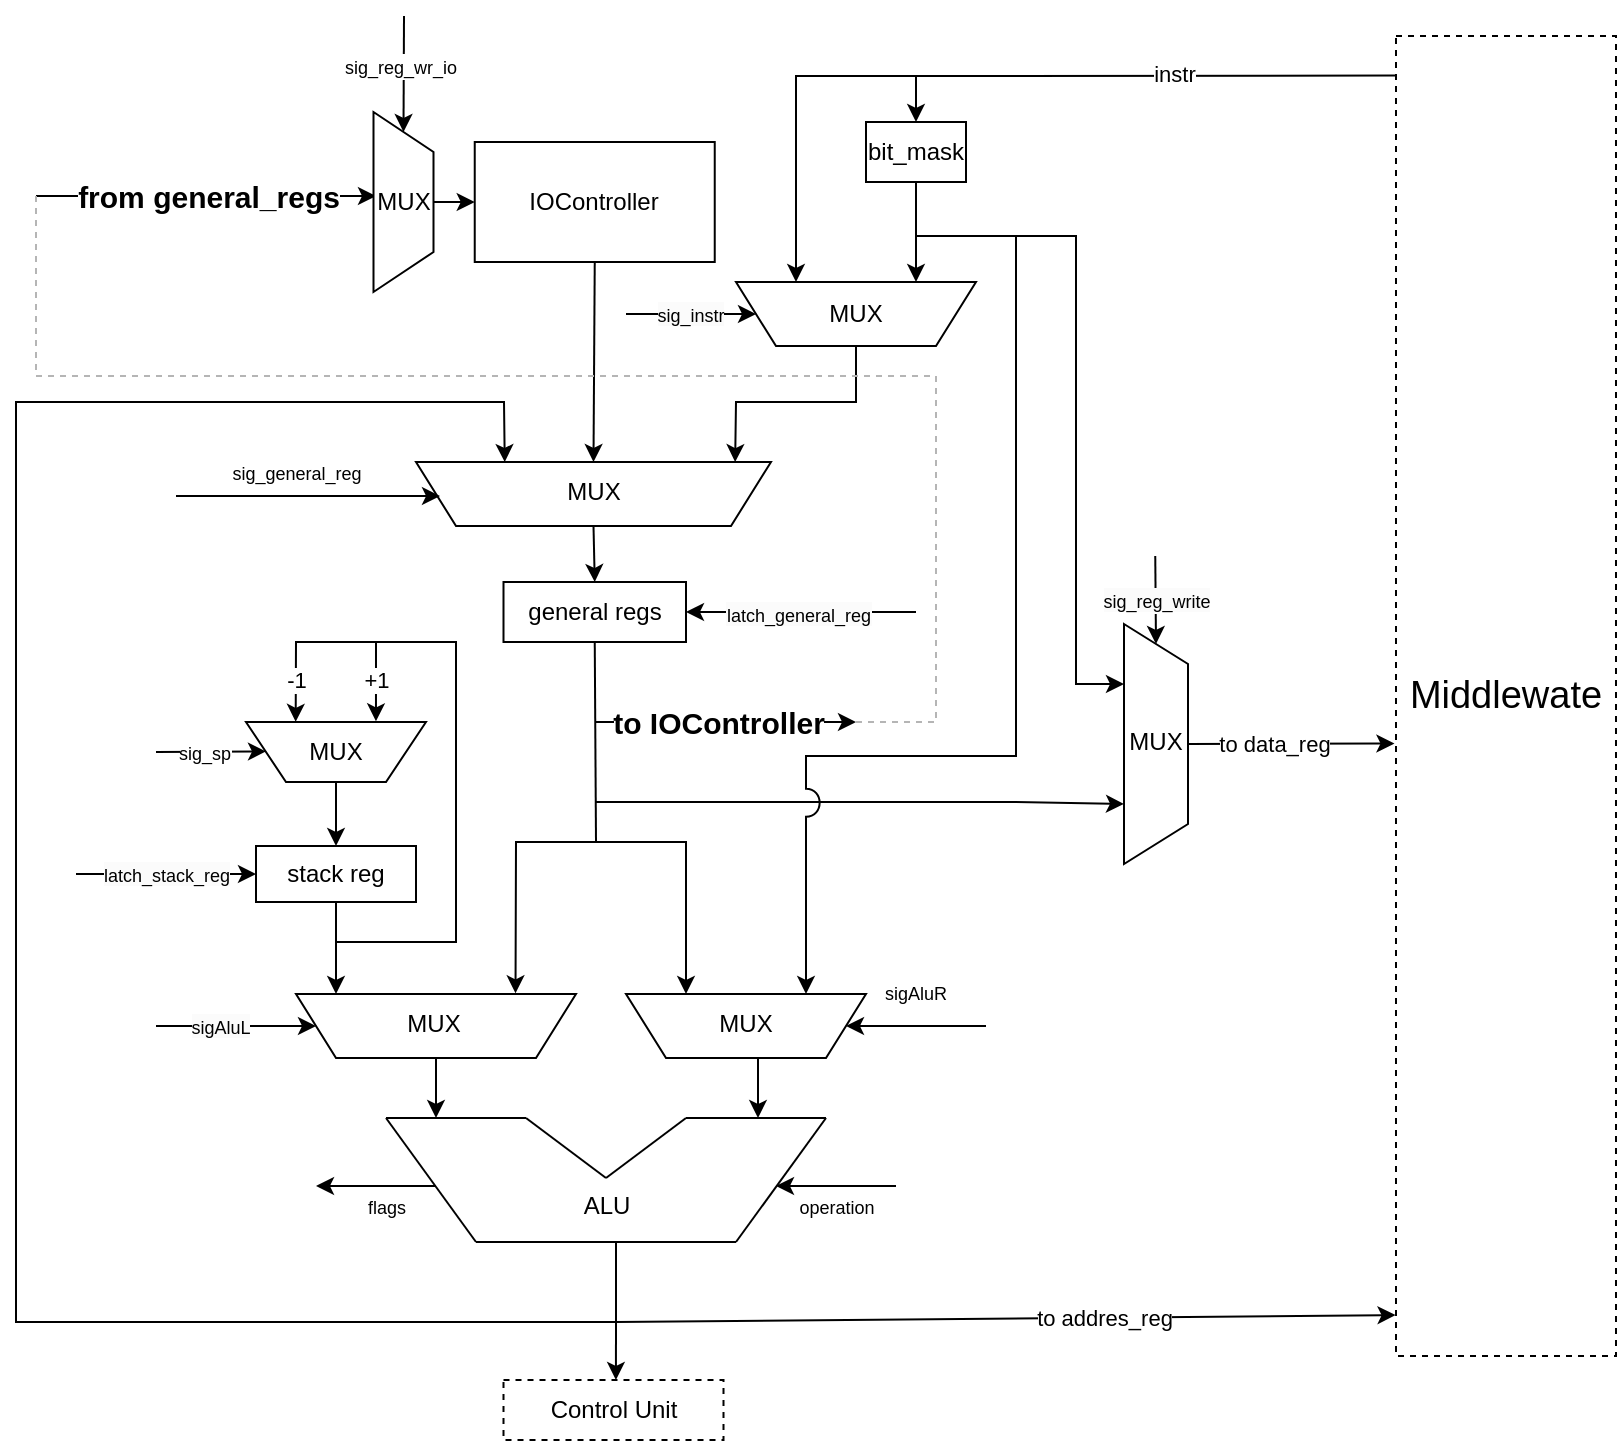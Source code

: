 <mxfile version="24.4.8" type="device">
  <diagram name="Page-1" id="9bgJEvN5Cah2uBk8s01X">
    <mxGraphModel dx="2726" dy="2071" grid="1" gridSize="10" guides="1" tooltips="1" connect="1" arrows="1" fold="1" page="1" pageScale="1" pageWidth="2336" pageHeight="1654" math="0" shadow="0">
      <root>
        <mxCell id="0" />
        <mxCell id="1" parent="0" />
        <mxCell id="hvKDwUUCQhqAYGG0D7y0-1" value="general regs" style="rounded=0;whiteSpace=wrap;html=1;" vertex="1" parent="1">
          <mxGeometry x="363.75" y="413" width="91.25" height="30" as="geometry" />
        </mxCell>
        <mxCell id="hvKDwUUCQhqAYGG0D7y0-2" value="" style="endArrow=none;html=1;rounded=0;" edge="1" parent="1">
          <mxGeometry width="50" height="50" relative="1" as="geometry">
            <mxPoint x="350" y="743" as="sourcePoint" />
            <mxPoint x="480" y="743" as="targetPoint" />
            <Array as="points">
              <mxPoint x="420" y="743" />
            </Array>
          </mxGeometry>
        </mxCell>
        <mxCell id="hvKDwUUCQhqAYGG0D7y0-3" value="" style="endArrow=none;html=1;rounded=0;" edge="1" parent="1">
          <mxGeometry width="50" height="50" relative="1" as="geometry">
            <mxPoint x="480" y="743" as="sourcePoint" />
            <mxPoint x="525" y="681" as="targetPoint" />
          </mxGeometry>
        </mxCell>
        <mxCell id="hvKDwUUCQhqAYGG0D7y0-4" value="" style="endArrow=none;html=1;rounded=0;" edge="1" parent="1">
          <mxGeometry width="50" height="50" relative="1" as="geometry">
            <mxPoint x="350" y="743" as="sourcePoint" />
            <mxPoint x="305" y="681" as="targetPoint" />
          </mxGeometry>
        </mxCell>
        <mxCell id="hvKDwUUCQhqAYGG0D7y0-5" value="" style="endArrow=none;html=1;rounded=0;" edge="1" parent="1">
          <mxGeometry width="50" height="50" relative="1" as="geometry">
            <mxPoint x="305" y="681" as="sourcePoint" />
            <mxPoint x="375" y="681" as="targetPoint" />
          </mxGeometry>
        </mxCell>
        <mxCell id="hvKDwUUCQhqAYGG0D7y0-6" value="" style="endArrow=none;html=1;rounded=0;" edge="1" parent="1">
          <mxGeometry width="50" height="50" relative="1" as="geometry">
            <mxPoint x="375" y="681" as="sourcePoint" />
            <mxPoint x="415" y="711" as="targetPoint" />
          </mxGeometry>
        </mxCell>
        <mxCell id="hvKDwUUCQhqAYGG0D7y0-7" value="" style="endArrow=none;html=1;rounded=0;" edge="1" parent="1">
          <mxGeometry width="50" height="50" relative="1" as="geometry">
            <mxPoint x="415" y="711" as="sourcePoint" />
            <mxPoint x="455" y="681" as="targetPoint" />
          </mxGeometry>
        </mxCell>
        <mxCell id="hvKDwUUCQhqAYGG0D7y0-8" value="" style="endArrow=classic;html=1;rounded=0;exitX=0.5;exitY=0;exitDx=0;exitDy=0;" edge="1" parent="1" source="hvKDwUUCQhqAYGG0D7y0-16">
          <mxGeometry width="50" height="50" relative="1" as="geometry">
            <mxPoint x="330" y="649.0" as="sourcePoint" />
            <mxPoint x="330" y="681" as="targetPoint" />
            <Array as="points">
              <mxPoint x="330" y="671" />
            </Array>
          </mxGeometry>
        </mxCell>
        <mxCell id="hvKDwUUCQhqAYGG0D7y0-9" value="" style="endArrow=none;html=1;rounded=0;" edge="1" parent="1">
          <mxGeometry width="50" height="50" relative="1" as="geometry">
            <mxPoint x="455" y="681" as="sourcePoint" />
            <mxPoint x="525" y="681" as="targetPoint" />
          </mxGeometry>
        </mxCell>
        <mxCell id="hvKDwUUCQhqAYGG0D7y0-10" value="" style="endArrow=classic;html=1;rounded=0;exitX=0.45;exitY=0.007;exitDx=0;exitDy=0;exitPerimeter=0;" edge="1" parent="1" source="hvKDwUUCQhqAYGG0D7y0-18">
          <mxGeometry width="50" height="50" relative="1" as="geometry">
            <mxPoint x="475" y="661" as="sourcePoint" />
            <mxPoint x="491" y="681" as="targetPoint" />
          </mxGeometry>
        </mxCell>
        <mxCell id="hvKDwUUCQhqAYGG0D7y0-11" value="ALU" style="text;html=1;align=center;verticalAlign=middle;resizable=0;points=[];autosize=1;strokeColor=none;fillColor=none;" vertex="1" parent="1">
          <mxGeometry x="390" y="710" width="50" height="30" as="geometry" />
        </mxCell>
        <mxCell id="hvKDwUUCQhqAYGG0D7y0-12" value="" style="endArrow=classic;html=1;rounded=0;" edge="1" parent="1">
          <mxGeometry width="50" height="50" relative="1" as="geometry">
            <mxPoint x="330" y="715" as="sourcePoint" />
            <mxPoint x="270" y="715" as="targetPoint" />
          </mxGeometry>
        </mxCell>
        <mxCell id="hvKDwUUCQhqAYGG0D7y0-13" value="&lt;font style=&quot;font-size: 9px;&quot;&gt;flags&lt;/font&gt;" style="text;html=1;align=center;verticalAlign=middle;resizable=0;points=[];autosize=1;strokeColor=none;fillColor=none;" vertex="1" parent="1">
          <mxGeometry x="285" y="710" width="40" height="30" as="geometry" />
        </mxCell>
        <mxCell id="hvKDwUUCQhqAYGG0D7y0-14" value="" style="endArrow=classic;html=1;rounded=0;" edge="1" parent="1">
          <mxGeometry width="50" height="50" relative="1" as="geometry">
            <mxPoint x="560" y="715" as="sourcePoint" />
            <mxPoint x="500" y="715" as="targetPoint" />
          </mxGeometry>
        </mxCell>
        <mxCell id="hvKDwUUCQhqAYGG0D7y0-15" value="&lt;font style=&quot;font-size: 9px;&quot;&gt;operation&lt;/font&gt;" style="text;html=1;align=center;verticalAlign=middle;resizable=0;points=[];autosize=1;strokeColor=none;fillColor=none;" vertex="1" parent="1">
          <mxGeometry x="500" y="710" width="60" height="30" as="geometry" />
        </mxCell>
        <mxCell id="hvKDwUUCQhqAYGG0D7y0-16" value="" style="shape=trapezoid;perimeter=trapezoidPerimeter;whiteSpace=wrap;html=1;fixedSize=1;rotation=-180;rounded=0;shadow=0;" vertex="1" parent="1">
          <mxGeometry x="260" y="619" width="140" height="32" as="geometry" />
        </mxCell>
        <mxCell id="hvKDwUUCQhqAYGG0D7y0-17" value="MUX" style="text;html=1;align=center;verticalAlign=middle;whiteSpace=wrap;rounded=0;" vertex="1" parent="1">
          <mxGeometry x="298.75" y="619" width="60" height="30" as="geometry" />
        </mxCell>
        <mxCell id="hvKDwUUCQhqAYGG0D7y0-18" value="" style="shape=trapezoid;perimeter=trapezoidPerimeter;whiteSpace=wrap;html=1;fixedSize=1;rotation=-180;rounded=0;shadow=0;" vertex="1" parent="1">
          <mxGeometry x="425" y="619" width="120" height="32" as="geometry" />
        </mxCell>
        <mxCell id="hvKDwUUCQhqAYGG0D7y0-19" value="MUX" style="text;html=1;align=center;verticalAlign=middle;whiteSpace=wrap;rounded=0;" vertex="1" parent="1">
          <mxGeometry x="455" y="619" width="60" height="30" as="geometry" />
        </mxCell>
        <mxCell id="hvKDwUUCQhqAYGG0D7y0-20" value="" style="endArrow=classic;html=1;rounded=0;entryX=1;entryY=0.5;entryDx=0;entryDy=0;" edge="1" parent="1" target="hvKDwUUCQhqAYGG0D7y0-16">
          <mxGeometry width="50" height="50" relative="1" as="geometry">
            <mxPoint x="190" y="635" as="sourcePoint" />
            <mxPoint x="260" y="639" as="targetPoint" />
          </mxGeometry>
        </mxCell>
        <mxCell id="hvKDwUUCQhqAYGG0D7y0-21" value="&lt;span style=&quot;text-wrap: wrap; background-color: rgb(251, 251, 251);&quot;&gt;&lt;font style=&quot;font-size: 9px;&quot;&gt;sigAluL&lt;/font&gt;&lt;/span&gt;" style="edgeLabel;html=1;align=center;verticalAlign=middle;resizable=0;points=[];" vertex="1" connectable="0" parent="hvKDwUUCQhqAYGG0D7y0-20">
          <mxGeometry x="-0.195" relative="1" as="geometry">
            <mxPoint as="offset" />
          </mxGeometry>
        </mxCell>
        <mxCell id="hvKDwUUCQhqAYGG0D7y0-22" value="" style="endArrow=classic;html=1;rounded=0;entryX=0;entryY=0.5;entryDx=0;entryDy=0;" edge="1" parent="1" target="hvKDwUUCQhqAYGG0D7y0-18">
          <mxGeometry width="50" height="50" relative="1" as="geometry">
            <mxPoint x="605" y="635" as="sourcePoint" />
            <mxPoint x="605" y="641" as="targetPoint" />
          </mxGeometry>
        </mxCell>
        <mxCell id="hvKDwUUCQhqAYGG0D7y0-23" value="&lt;font style=&quot;font-size: 9px;&quot;&gt;sigAluR&lt;/font&gt;" style="text;html=1;align=center;verticalAlign=middle;whiteSpace=wrap;rounded=0;" vertex="1" parent="1">
          <mxGeometry x="540" y="603" width="60" height="30" as="geometry" />
        </mxCell>
        <mxCell id="hvKDwUUCQhqAYGG0D7y0-24" value="" style="endArrow=none;html=1;rounded=0;entryX=0.5;entryY=1;entryDx=0;entryDy=0;" edge="1" parent="1" target="hvKDwUUCQhqAYGG0D7y0-1">
          <mxGeometry width="50" height="50" relative="1" as="geometry">
            <mxPoint x="410" y="543" as="sourcePoint" />
            <mxPoint x="487.5" y="493" as="targetPoint" />
          </mxGeometry>
        </mxCell>
        <mxCell id="hvKDwUUCQhqAYGG0D7y0-25" value="" style="endArrow=classic;html=1;rounded=0;entryX=0.75;entryY=1;entryDx=0;entryDy=0;" edge="1" parent="1" target="hvKDwUUCQhqAYGG0D7y0-18">
          <mxGeometry width="50" height="50" relative="1" as="geometry">
            <mxPoint x="410" y="543" as="sourcePoint" />
            <mxPoint x="450" y="603" as="targetPoint" />
            <Array as="points">
              <mxPoint x="455" y="543" />
            </Array>
          </mxGeometry>
        </mxCell>
        <mxCell id="hvKDwUUCQhqAYGG0D7y0-26" value="" style="endArrow=classic;html=1;rounded=0;entryX=0.216;entryY=1.011;entryDx=0;entryDy=0;entryPerimeter=0;" edge="1" parent="1" target="hvKDwUUCQhqAYGG0D7y0-16">
          <mxGeometry width="50" height="50" relative="1" as="geometry">
            <mxPoint x="410" y="543" as="sourcePoint" />
            <mxPoint x="370" y="613" as="targetPoint" />
            <Array as="points">
              <mxPoint x="370" y="543" />
            </Array>
          </mxGeometry>
        </mxCell>
        <mxCell id="hvKDwUUCQhqAYGG0D7y0-27" value="" style="shape=trapezoid;perimeter=trapezoidPerimeter;whiteSpace=wrap;html=1;fixedSize=1;rotation=-180;rounded=0;shadow=0;" vertex="1" parent="1">
          <mxGeometry x="320" y="353" width="177.5" height="32" as="geometry" />
        </mxCell>
        <mxCell id="hvKDwUUCQhqAYGG0D7y0-28" value="MUX" style="text;html=1;align=center;verticalAlign=middle;whiteSpace=wrap;rounded=0;" vertex="1" parent="1">
          <mxGeometry x="378.75" y="353" width="60" height="30" as="geometry" />
        </mxCell>
        <mxCell id="hvKDwUUCQhqAYGG0D7y0-29" value="" style="shape=trapezoid;perimeter=trapezoidPerimeter;whiteSpace=wrap;html=1;fixedSize=1;rotation=-180;rounded=0;shadow=0;" vertex="1" parent="1">
          <mxGeometry x="480" y="263" width="120" height="32" as="geometry" />
        </mxCell>
        <mxCell id="hvKDwUUCQhqAYGG0D7y0-30" value="MUX" style="text;html=1;align=center;verticalAlign=middle;whiteSpace=wrap;rounded=0;" vertex="1" parent="1">
          <mxGeometry x="510" y="264" width="60" height="30" as="geometry" />
        </mxCell>
        <mxCell id="hvKDwUUCQhqAYGG0D7y0-31" value="" style="endArrow=classic;html=1;rounded=0;entryX=0.75;entryY=1;entryDx=0;entryDy=0;" edge="1" parent="1" target="hvKDwUUCQhqAYGG0D7y0-29">
          <mxGeometry width="50" height="50" relative="1" as="geometry">
            <mxPoint x="570" y="160" as="sourcePoint" />
            <mxPoint x="550" y="113" as="targetPoint" />
            <Array as="points">
              <mxPoint x="510" y="160" />
            </Array>
          </mxGeometry>
        </mxCell>
        <mxCell id="hvKDwUUCQhqAYGG0D7y0-32" value="" style="endArrow=classic;html=1;rounded=0;exitX=0.5;exitY=1;exitDx=0;exitDy=0;entryX=0.25;entryY=1;entryDx=0;entryDy=0;" edge="1" parent="1" source="hvKDwUUCQhqAYGG0D7y0-33" target="hvKDwUUCQhqAYGG0D7y0-29">
          <mxGeometry width="50" height="50" relative="1" as="geometry">
            <mxPoint x="580" y="203" as="sourcePoint" />
            <mxPoint x="605" y="255" as="targetPoint" />
          </mxGeometry>
        </mxCell>
        <mxCell id="hvKDwUUCQhqAYGG0D7y0-33" value="bit_mask" style="rounded=0;whiteSpace=wrap;html=1;" vertex="1" parent="1">
          <mxGeometry x="545" y="183" width="50" height="30" as="geometry" />
        </mxCell>
        <mxCell id="hvKDwUUCQhqAYGG0D7y0-34" value="" style="endArrow=classic;html=1;rounded=0;entryX=0.5;entryY=0;entryDx=0;entryDy=0;exitX=-0.003;exitY=0.03;exitDx=0;exitDy=0;exitPerimeter=0;" edge="1" parent="1" source="hvKDwUUCQhqAYGG0D7y0-83" target="hvKDwUUCQhqAYGG0D7y0-33">
          <mxGeometry width="50" height="50" relative="1" as="geometry">
            <mxPoint x="930" y="170" as="sourcePoint" />
            <mxPoint x="584.76" y="170.5" as="targetPoint" />
            <Array as="points">
              <mxPoint x="570" y="160" />
            </Array>
          </mxGeometry>
        </mxCell>
        <mxCell id="hvKDwUUCQhqAYGG0D7y0-35" value="instr" style="edgeLabel;html=1;align=center;verticalAlign=middle;resizable=0;points=[];" vertex="1" connectable="0" parent="hvKDwUUCQhqAYGG0D7y0-34">
          <mxGeometry x="0.324" y="-1" relative="1" as="geometry">
            <mxPoint x="63" as="offset" />
          </mxGeometry>
        </mxCell>
        <mxCell id="hvKDwUUCQhqAYGG0D7y0-36" value="" style="endArrow=classic;html=1;rounded=0;entryX=0.101;entryY=0.999;entryDx=0;entryDy=0;entryPerimeter=0;exitX=0.5;exitY=0;exitDx=0;exitDy=0;" edge="1" parent="1" source="hvKDwUUCQhqAYGG0D7y0-29" target="hvKDwUUCQhqAYGG0D7y0-27">
          <mxGeometry width="50" height="50" relative="1" as="geometry">
            <mxPoint x="524.38" y="244" as="sourcePoint" />
            <mxPoint x="524.38" y="293" as="targetPoint" />
            <Array as="points">
              <mxPoint x="540" y="323" />
              <mxPoint x="480" y="323" />
            </Array>
          </mxGeometry>
        </mxCell>
        <mxCell id="hvKDwUUCQhqAYGG0D7y0-37" value="IOController" style="rounded=0;whiteSpace=wrap;html=1;" vertex="1" parent="1">
          <mxGeometry x="349.37" y="193" width="120" height="60" as="geometry" />
        </mxCell>
        <mxCell id="hvKDwUUCQhqAYGG0D7y0-38" value="" style="endArrow=classic;html=1;rounded=0;exitX=0.5;exitY=1;exitDx=0;exitDy=0;entryX=0.5;entryY=1;entryDx=0;entryDy=0;" edge="1" parent="1" source="hvKDwUUCQhqAYGG0D7y0-37" target="hvKDwUUCQhqAYGG0D7y0-27">
          <mxGeometry width="50" height="50" relative="1" as="geometry">
            <mxPoint x="384.38" y="163" as="sourcePoint" />
            <mxPoint x="384.38" y="243" as="targetPoint" />
          </mxGeometry>
        </mxCell>
        <mxCell id="hvKDwUUCQhqAYGG0D7y0-39" value="" style="endArrow=classic;html=1;rounded=0;entryX=0.75;entryY=1;entryDx=0;entryDy=0;" edge="1" parent="1" target="hvKDwUUCQhqAYGG0D7y0-27">
          <mxGeometry width="50" height="50" relative="1" as="geometry">
            <mxPoint x="420" y="743" as="sourcePoint" />
            <mxPoint x="340" y="303" as="targetPoint" />
            <Array as="points">
              <mxPoint x="420" y="783" />
              <mxPoint x="120" y="783" />
              <mxPoint x="120" y="323" />
              <mxPoint x="364" y="323" />
            </Array>
          </mxGeometry>
        </mxCell>
        <mxCell id="hvKDwUUCQhqAYGG0D7y0-40" value="stack reg" style="rounded=0;whiteSpace=wrap;html=1;" vertex="1" parent="1">
          <mxGeometry x="240" y="545" width="80" height="28" as="geometry" />
        </mxCell>
        <mxCell id="hvKDwUUCQhqAYGG0D7y0-41" value="" style="endArrow=classic;html=1;rounded=0;exitX=0.5;exitY=1;exitDx=0;exitDy=0;entryX=0.75;entryY=1;entryDx=0;entryDy=0;" edge="1" parent="1" source="hvKDwUUCQhqAYGG0D7y0-40">
          <mxGeometry width="50" height="50" relative="1" as="geometry">
            <mxPoint x="465" y="522" as="sourcePoint" />
            <mxPoint x="280" y="619" as="targetPoint" />
          </mxGeometry>
        </mxCell>
        <mxCell id="hvKDwUUCQhqAYGG0D7y0-42" value="" style="endArrow=classic;html=1;rounded=0;entryX=0;entryY=0.5;entryDx=0;entryDy=0;" edge="1" parent="1" target="hvKDwUUCQhqAYGG0D7y0-40">
          <mxGeometry width="50" height="50" relative="1" as="geometry">
            <mxPoint x="150" y="559" as="sourcePoint" />
            <mxPoint x="185.0" y="563" as="targetPoint" />
          </mxGeometry>
        </mxCell>
        <mxCell id="hvKDwUUCQhqAYGG0D7y0-43" value="&lt;span style=&quot;background-color: rgb(251, 251, 251);&quot;&gt;&lt;font style=&quot;font-size: 9px;&quot;&gt;latch_stack_reg&lt;/font&gt;&lt;/span&gt;" style="edgeLabel;html=1;align=center;verticalAlign=middle;resizable=0;points=[];" vertex="1" connectable="0" parent="hvKDwUUCQhqAYGG0D7y0-42">
          <mxGeometry x="-0.009" relative="1" as="geometry">
            <mxPoint as="offset" />
          </mxGeometry>
        </mxCell>
        <mxCell id="hvKDwUUCQhqAYGG0D7y0-44" value="" style="endArrow=classic;html=1;rounded=0;exitX=0.5;exitY=0;exitDx=0;exitDy=0;entryX=0.5;entryY=0;entryDx=0;entryDy=0;" edge="1" parent="1" source="hvKDwUUCQhqAYGG0D7y0-45" target="hvKDwUUCQhqAYGG0D7y0-40">
          <mxGeometry width="50" height="50" relative="1" as="geometry">
            <mxPoint x="145" y="516" as="sourcePoint" />
            <mxPoint x="275" y="543" as="targetPoint" />
          </mxGeometry>
        </mxCell>
        <mxCell id="hvKDwUUCQhqAYGG0D7y0-45" value="" style="shape=trapezoid;perimeter=trapezoidPerimeter;whiteSpace=wrap;html=1;fixedSize=1;rotation=-180;rounded=0;shadow=0;" vertex="1" parent="1">
          <mxGeometry x="235" y="483" width="90" height="30" as="geometry" />
        </mxCell>
        <mxCell id="hvKDwUUCQhqAYGG0D7y0-46" value="MUX" style="text;html=1;align=center;verticalAlign=middle;whiteSpace=wrap;rounded=0;" vertex="1" parent="1">
          <mxGeometry x="250" y="483" width="60" height="30" as="geometry" />
        </mxCell>
        <mxCell id="hvKDwUUCQhqAYGG0D7y0-47" value="" style="endArrow=classic;html=1;rounded=0;entryX=0.724;entryY=1.003;entryDx=0;entryDy=0;entryPerimeter=0;" edge="1" parent="1" target="hvKDwUUCQhqAYGG0D7y0-45">
          <mxGeometry width="50" height="50" relative="1" as="geometry">
            <mxPoint x="280" y="593" as="sourcePoint" />
            <mxPoint x="265" y="473" as="targetPoint" />
            <Array as="points">
              <mxPoint x="340" y="593" />
              <mxPoint x="340" y="443" />
              <mxPoint x="260" y="443" />
            </Array>
          </mxGeometry>
        </mxCell>
        <mxCell id="hvKDwUUCQhqAYGG0D7y0-48" value="-1" style="edgeLabel;html=1;align=center;verticalAlign=middle;resizable=0;points=[];" vertex="1" connectable="0" parent="hvKDwUUCQhqAYGG0D7y0-47">
          <mxGeometry x="0.8" relative="1" as="geometry">
            <mxPoint y="12" as="offset" />
          </mxGeometry>
        </mxCell>
        <mxCell id="hvKDwUUCQhqAYGG0D7y0-49" value="" style="endArrow=classic;html=1;rounded=0;entryX=0.278;entryY=1.011;entryDx=0;entryDy=0;entryPerimeter=0;" edge="1" parent="1" target="hvKDwUUCQhqAYGG0D7y0-45">
          <mxGeometry width="50" height="50" relative="1" as="geometry">
            <mxPoint x="260" y="443" as="sourcePoint" />
            <mxPoint x="290" y="463" as="targetPoint" />
            <Array as="points">
              <mxPoint x="300" y="443" />
            </Array>
          </mxGeometry>
        </mxCell>
        <mxCell id="hvKDwUUCQhqAYGG0D7y0-50" value="+1" style="edgeLabel;html=1;align=center;verticalAlign=middle;resizable=0;points=[];" vertex="1" connectable="0" parent="hvKDwUUCQhqAYGG0D7y0-49">
          <mxGeometry x="0.472" relative="1" as="geometry">
            <mxPoint as="offset" />
          </mxGeometry>
        </mxCell>
        <mxCell id="hvKDwUUCQhqAYGG0D7y0-51" value="" style="endArrow=classic;html=1;rounded=0;" edge="1" parent="1">
          <mxGeometry width="50" height="50" relative="1" as="geometry">
            <mxPoint x="190" y="498" as="sourcePoint" />
            <mxPoint x="245" y="497.73" as="targetPoint" />
          </mxGeometry>
        </mxCell>
        <mxCell id="hvKDwUUCQhqAYGG0D7y0-52" value="&lt;font style=&quot;font-size: 9px;&quot;&gt;sig_sp&lt;/font&gt;" style="edgeLabel;html=1;align=center;verticalAlign=middle;resizable=0;points=[];" vertex="1" connectable="0" parent="hvKDwUUCQhqAYGG0D7y0-51">
          <mxGeometry x="-0.1" y="-1" relative="1" as="geometry">
            <mxPoint x="-1" y="-1" as="offset" />
          </mxGeometry>
        </mxCell>
        <mxCell id="hvKDwUUCQhqAYGG0D7y0-53" value="" style="endArrow=classic;html=1;rounded=0;entryX=0.25;entryY=1;entryDx=0;entryDy=0;" edge="1" parent="1" target="hvKDwUUCQhqAYGG0D7y0-54">
          <mxGeometry width="50" height="50" relative="1" as="geometry">
            <mxPoint x="570" y="240" as="sourcePoint" />
            <mxPoint x="710" y="353" as="targetPoint" />
            <Array as="points">
              <mxPoint x="650" y="240" />
              <mxPoint x="650" y="464" />
            </Array>
          </mxGeometry>
        </mxCell>
        <mxCell id="hvKDwUUCQhqAYGG0D7y0-54" value="" style="shape=trapezoid;perimeter=trapezoidPerimeter;whiteSpace=wrap;html=1;fixedSize=1;rotation=90;rounded=0;shadow=0;" vertex="1" parent="1">
          <mxGeometry x="630" y="478" width="120" height="32" as="geometry" />
        </mxCell>
        <mxCell id="hvKDwUUCQhqAYGG0D7y0-55" value="MUX" style="text;html=1;align=center;verticalAlign=middle;whiteSpace=wrap;rounded=0;" vertex="1" parent="1">
          <mxGeometry x="660" y="478" width="60" height="30" as="geometry" />
        </mxCell>
        <mxCell id="hvKDwUUCQhqAYGG0D7y0-56" value="" style="endArrow=classic;html=1;rounded=0;entryX=0.75;entryY=1;entryDx=0;entryDy=0;" edge="1" parent="1" target="hvKDwUUCQhqAYGG0D7y0-54">
          <mxGeometry width="50" height="50" relative="1" as="geometry">
            <mxPoint x="410" y="523" as="sourcePoint" />
            <mxPoint x="620" y="433" as="targetPoint" />
            <Array as="points">
              <mxPoint x="620" y="523" />
            </Array>
          </mxGeometry>
        </mxCell>
        <mxCell id="hvKDwUUCQhqAYGG0D7y0-57" value="" style="endArrow=classic;html=1;rounded=0;exitX=0.5;exitY=0;exitDx=0;exitDy=0;entryX=-0.007;entryY=0.536;entryDx=0;entryDy=0;entryPerimeter=0;" edge="1" parent="1" source="hvKDwUUCQhqAYGG0D7y0-54" target="hvKDwUUCQhqAYGG0D7y0-83">
          <mxGeometry width="50" height="50" relative="1" as="geometry">
            <mxPoint x="645.63" y="621.39" as="sourcePoint" />
            <mxPoint x="794.37" y="493" as="targetPoint" />
          </mxGeometry>
        </mxCell>
        <mxCell id="hvKDwUUCQhqAYGG0D7y0-58" value="to data_reg" style="edgeLabel;html=1;align=center;verticalAlign=middle;resizable=0;points=[];" vertex="1" connectable="0" parent="hvKDwUUCQhqAYGG0D7y0-57">
          <mxGeometry x="-0.164" relative="1" as="geometry">
            <mxPoint as="offset" />
          </mxGeometry>
        </mxCell>
        <mxCell id="hvKDwUUCQhqAYGG0D7y0-59" value="" style="endArrow=classic;html=1;rounded=0;entryX=0.5;entryY=0;entryDx=0;entryDy=0;exitX=0.5;exitY=0;exitDx=0;exitDy=0;" edge="1" parent="1" source="hvKDwUUCQhqAYGG0D7y0-27" target="hvKDwUUCQhqAYGG0D7y0-1">
          <mxGeometry width="50" height="50" relative="1" as="geometry">
            <mxPoint x="410" y="363" as="sourcePoint" />
            <mxPoint x="480" y="413" as="targetPoint" />
          </mxGeometry>
        </mxCell>
        <mxCell id="hvKDwUUCQhqAYGG0D7y0-60" value="" style="endArrow=classic;html=1;rounded=0;entryX=1;entryY=0.5;entryDx=0;entryDy=0;" edge="1" parent="1" target="hvKDwUUCQhqAYGG0D7y0-29">
          <mxGeometry width="50" height="50" relative="1" as="geometry">
            <mxPoint x="425" y="279" as="sourcePoint" />
            <mxPoint x="288.75" y="253" as="targetPoint" />
          </mxGeometry>
        </mxCell>
        <mxCell id="hvKDwUUCQhqAYGG0D7y0-61" value="&lt;span style=&quot;text-wrap: wrap; background-color: rgb(251, 251, 251);&quot;&gt;&lt;font style=&quot;font-size: 9px;&quot;&gt;sig_instr&lt;/font&gt;&lt;/span&gt;" style="edgeLabel;html=1;align=center;verticalAlign=middle;resizable=0;points=[];" vertex="1" connectable="0" parent="hvKDwUUCQhqAYGG0D7y0-60">
          <mxGeometry x="-0.037" relative="1" as="geometry">
            <mxPoint as="offset" />
          </mxGeometry>
        </mxCell>
        <mxCell id="hvKDwUUCQhqAYGG0D7y0-62" value="" style="endArrow=classic;html=1;rounded=0;entryX=1;entryY=0.5;entryDx=0;entryDy=0;" edge="1" parent="1" target="hvKDwUUCQhqAYGG0D7y0-1">
          <mxGeometry width="50" height="50" relative="1" as="geometry">
            <mxPoint x="570" y="428" as="sourcePoint" />
            <mxPoint x="455" y="367.79" as="targetPoint" />
          </mxGeometry>
        </mxCell>
        <mxCell id="hvKDwUUCQhqAYGG0D7y0-63" value="&lt;span style=&quot;background-color: rgb(251, 251, 251);&quot;&gt;&lt;font style=&quot;font-size: 9px;&quot;&gt;latch_general_reg&lt;/font&gt;&lt;/span&gt;" style="edgeLabel;html=1;align=center;verticalAlign=middle;resizable=0;points=[];" vertex="1" connectable="0" parent="hvKDwUUCQhqAYGG0D7y0-62">
          <mxGeometry x="0.025" y="1" relative="1" as="geometry">
            <mxPoint as="offset" />
          </mxGeometry>
        </mxCell>
        <mxCell id="hvKDwUUCQhqAYGG0D7y0-64" value="" style="endArrow=classic;html=1;rounded=0;entryX=0.942;entryY=0.474;entryDx=0;entryDy=0;entryPerimeter=0;" edge="1" parent="1">
          <mxGeometry width="50" height="50" relative="1" as="geometry">
            <mxPoint x="200" y="370" as="sourcePoint" />
            <mxPoint x="332" y="370" as="targetPoint" />
          </mxGeometry>
        </mxCell>
        <mxCell id="hvKDwUUCQhqAYGG0D7y0-65" value="&lt;font style=&quot;font-size: 9px;&quot;&gt;sig_general_reg&lt;/font&gt;" style="text;html=1;align=center;verticalAlign=middle;resizable=0;points=[];autosize=1;strokeColor=none;fillColor=none;" vertex="1" parent="1">
          <mxGeometry x="215" y="343" width="90" height="30" as="geometry" />
        </mxCell>
        <mxCell id="hvKDwUUCQhqAYGG0D7y0-66" value="" style="endArrow=classic;html=1;rounded=0;entryX=0;entryY=0.5;entryDx=0;entryDy=0;" edge="1" parent="1" target="hvKDwUUCQhqAYGG0D7y0-54">
          <mxGeometry width="50" height="50" relative="1" as="geometry">
            <mxPoint x="689.63" y="400" as="sourcePoint" />
            <mxPoint x="717.42" y="585.71" as="targetPoint" />
          </mxGeometry>
        </mxCell>
        <mxCell id="hvKDwUUCQhqAYGG0D7y0-67" value="&lt;span style=&quot;text-wrap: wrap; background-color: rgb(251, 251, 251);&quot;&gt;&lt;font style=&quot;font-size: 9px;&quot;&gt;sig_reg_write&lt;/font&gt;&lt;/span&gt;" style="edgeLabel;html=1;align=center;verticalAlign=middle;resizable=0;points=[];" vertex="1" connectable="0" parent="hvKDwUUCQhqAYGG0D7y0-66">
          <mxGeometry x="-0.011" relative="1" as="geometry">
            <mxPoint as="offset" />
          </mxGeometry>
        </mxCell>
        <mxCell id="hvKDwUUCQhqAYGG0D7y0-68" value="" style="endArrow=classic;html=1;rounded=0;entryX=0.511;entryY=0;entryDx=0;entryDy=0;entryPerimeter=0;" edge="1" parent="1" target="hvKDwUUCQhqAYGG0D7y0-69">
          <mxGeometry width="50" height="50" relative="1" as="geometry">
            <mxPoint x="420" y="783" as="sourcePoint" />
            <mxPoint x="420" y="810" as="targetPoint" />
          </mxGeometry>
        </mxCell>
        <mxCell id="hvKDwUUCQhqAYGG0D7y0-69" value="Control Unit" style="rounded=0;whiteSpace=wrap;html=1;fillColor=none;dashed=1;" vertex="1" parent="1">
          <mxGeometry x="363.75" y="812" width="110" height="30" as="geometry" />
        </mxCell>
        <mxCell id="hvKDwUUCQhqAYGG0D7y0-70" value="" style="endArrow=classic;html=1;rounded=0;" edge="1" parent="1">
          <mxGeometry width="50" height="50" relative="1" as="geometry">
            <mxPoint x="130" y="220" as="sourcePoint" />
            <mxPoint x="300" y="220" as="targetPoint" />
          </mxGeometry>
        </mxCell>
        <mxCell id="hvKDwUUCQhqAYGG0D7y0-71" value="&lt;b style=&quot;&quot;&gt;&lt;font style=&quot;font-size: 15px;&quot;&gt;from general_regs&lt;/font&gt;&lt;/b&gt;" style="edgeLabel;html=1;align=center;verticalAlign=middle;resizable=0;points=[];" vertex="1" connectable="0" parent="hvKDwUUCQhqAYGG0D7y0-70">
          <mxGeometry x="0.01" relative="1" as="geometry">
            <mxPoint as="offset" />
          </mxGeometry>
        </mxCell>
        <mxCell id="hvKDwUUCQhqAYGG0D7y0-72" value="" style="endArrow=classic;html=1;rounded=0;startArrow=none;startFill=0;endFill=1;" edge="1" parent="1">
          <mxGeometry width="50" height="50" relative="1" as="geometry">
            <mxPoint x="410" y="483" as="sourcePoint" />
            <mxPoint x="540" y="483" as="targetPoint" />
          </mxGeometry>
        </mxCell>
        <mxCell id="hvKDwUUCQhqAYGG0D7y0-73" value="&lt;b&gt;&lt;font style=&quot;font-size: 15px;&quot;&gt;to IOController&lt;/font&gt;&lt;/b&gt;" style="edgeLabel;html=1;align=center;verticalAlign=middle;resizable=0;points=[];" vertex="1" connectable="0" parent="hvKDwUUCQhqAYGG0D7y0-72">
          <mxGeometry x="-0.163" relative="1" as="geometry">
            <mxPoint x="6" as="offset" />
          </mxGeometry>
        </mxCell>
        <mxCell id="hvKDwUUCQhqAYGG0D7y0-74" value="" style="endArrow=none;dashed=1;html=1;strokeWidth=1;rounded=0;strokeColor=#B5B5B5;" edge="1" parent="1">
          <mxGeometry width="50" height="50" relative="1" as="geometry">
            <mxPoint x="540" y="483" as="sourcePoint" />
            <mxPoint x="130" y="220" as="targetPoint" />
            <Array as="points">
              <mxPoint x="580" y="483" />
              <mxPoint x="580" y="310" />
              <mxPoint x="130" y="310" />
            </Array>
          </mxGeometry>
        </mxCell>
        <mxCell id="hvKDwUUCQhqAYGG0D7y0-75" value="" style="endArrow=classic;html=1;rounded=0;entryX=-0.002;entryY=0.969;entryDx=0;entryDy=0;entryPerimeter=0;" edge="1" parent="1" target="hvKDwUUCQhqAYGG0D7y0-83">
          <mxGeometry width="50" height="50" relative="1" as="geometry">
            <mxPoint x="420" y="783" as="sourcePoint" />
            <mxPoint x="950" y="770" as="targetPoint" />
            <Array as="points" />
          </mxGeometry>
        </mxCell>
        <mxCell id="hvKDwUUCQhqAYGG0D7y0-76" value="to addres_reg" style="edgeLabel;html=1;align=center;verticalAlign=middle;resizable=0;points=[];" vertex="1" connectable="0" parent="hvKDwUUCQhqAYGG0D7y0-75">
          <mxGeometry x="-0.021" y="1" relative="1" as="geometry">
            <mxPoint x="53" as="offset" />
          </mxGeometry>
        </mxCell>
        <mxCell id="hvKDwUUCQhqAYGG0D7y0-77" value="" style="endArrow=classic;html=1;rounded=0;entryX=0.25;entryY=1;entryDx=0;entryDy=0;startArrow=none;startFill=0;jumpStyle=arc;jumpSize=14;" edge="1" parent="1" target="hvKDwUUCQhqAYGG0D7y0-18">
          <mxGeometry width="50" height="50" relative="1" as="geometry">
            <mxPoint x="620" y="240" as="sourcePoint" />
            <mxPoint x="600" y="410" as="targetPoint" />
            <Array as="points">
              <mxPoint x="620" y="500" />
              <mxPoint x="515" y="500" />
            </Array>
          </mxGeometry>
        </mxCell>
        <mxCell id="hvKDwUUCQhqAYGG0D7y0-78" value="" style="shape=trapezoid;perimeter=trapezoidPerimeter;whiteSpace=wrap;html=1;fixedSize=1;rotation=90;rounded=0;shadow=0;" vertex="1" parent="1">
          <mxGeometry x="268.75" y="208" width="90" height="30" as="geometry" />
        </mxCell>
        <mxCell id="hvKDwUUCQhqAYGG0D7y0-79" value="MUX" style="text;html=1;align=center;verticalAlign=middle;whiteSpace=wrap;rounded=0;" vertex="1" parent="1">
          <mxGeometry x="283.75" y="208" width="60" height="30" as="geometry" />
        </mxCell>
        <mxCell id="hvKDwUUCQhqAYGG0D7y0-80" value="" style="endArrow=classic;html=1;rounded=0;entryX=0;entryY=0.5;entryDx=0;entryDy=0;" edge="1" parent="1" target="hvKDwUUCQhqAYGG0D7y0-78">
          <mxGeometry width="50" height="50" relative="1" as="geometry">
            <mxPoint x="314" y="130" as="sourcePoint" />
            <mxPoint x="105" y="267.73" as="targetPoint" />
          </mxGeometry>
        </mxCell>
        <mxCell id="hvKDwUUCQhqAYGG0D7y0-81" value="&lt;font style=&quot;font-size: 9px;&quot;&gt;sig_reg_wr_io&lt;/font&gt;" style="edgeLabel;html=1;align=center;verticalAlign=middle;resizable=0;points=[];" vertex="1" connectable="0" parent="hvKDwUUCQhqAYGG0D7y0-80">
          <mxGeometry x="-0.1" y="-1" relative="1" as="geometry">
            <mxPoint x="-1" y="-1" as="offset" />
          </mxGeometry>
        </mxCell>
        <mxCell id="hvKDwUUCQhqAYGG0D7y0-82" value="" style="endArrow=classic;html=1;rounded=0;exitX=0.5;exitY=0;exitDx=0;exitDy=0;entryX=0;entryY=0.5;entryDx=0;entryDy=0;" edge="1" parent="1" source="hvKDwUUCQhqAYGG0D7y0-78" target="hvKDwUUCQhqAYGG0D7y0-37">
          <mxGeometry width="50" height="50" relative="1" as="geometry">
            <mxPoint x="330" y="270" as="sourcePoint" />
            <mxPoint x="410" y="190" as="targetPoint" />
          </mxGeometry>
        </mxCell>
        <mxCell id="hvKDwUUCQhqAYGG0D7y0-83" value="&lt;font style=&quot;font-size: 19px;&quot;&gt;Middlewate&lt;/font&gt;" style="rounded=0;whiteSpace=wrap;html=1;fillColor=none;dashed=1;" vertex="1" parent="1">
          <mxGeometry x="810" y="140" width="110" height="660" as="geometry" />
        </mxCell>
      </root>
    </mxGraphModel>
  </diagram>
</mxfile>
